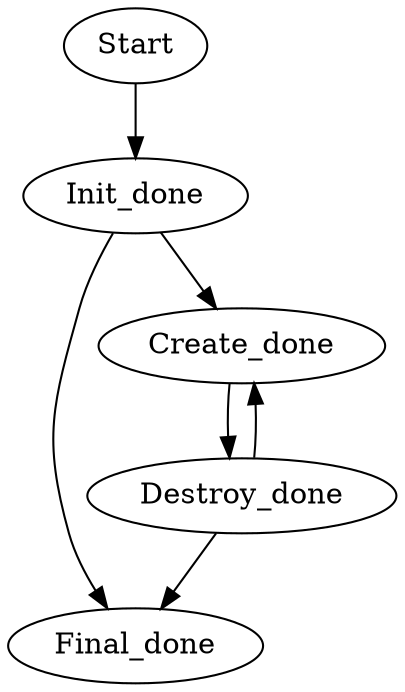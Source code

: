digraph memory {

    Start;
    Init_done;
    Final_done;
    Create_done [state=Full_Store];
    Destroy_done [state=Empty_Store];

    Start -> Init_done [event=init];
    Init_done -> Final_done [event=final];
    Init_done -> Create_done [event=create];
    Create_done -> Destroy_done [event=destroy];
    Destroy_done -> Create_done [event=create];
    Destroy_done -> Final_done [event=final];

}
